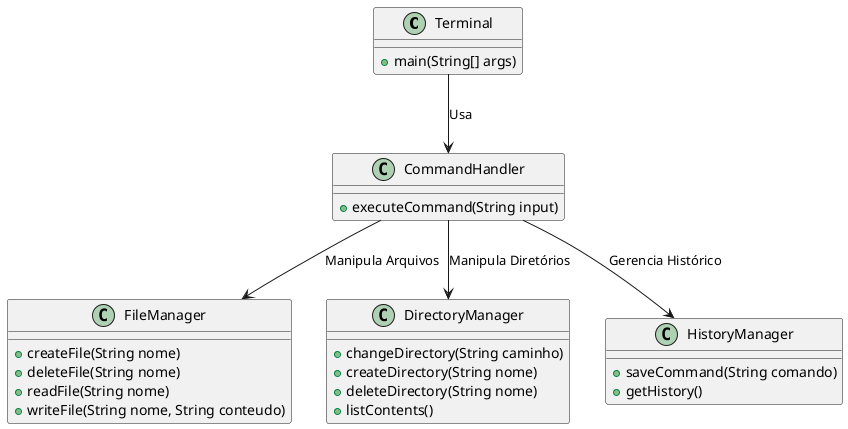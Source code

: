 @startuml diagrama
class Terminal {
    +main(String[] args)
}

class CommandHandler {
    +executeCommand(String input)
}

class FileManager {
    +createFile(String nome)
    +deleteFile(String nome)
    +readFile(String nome)
    +writeFile(String nome, String conteudo)
}

class DirectoryManager {
    +changeDirectory(String caminho)
    +createDirectory(String nome)
    +deleteDirectory(String nome)
    +listContents()
}

class HistoryManager {
    +saveCommand(String comando)
    +getHistory()
}

Terminal --> CommandHandler : "Usa"
CommandHandler --> FileManager : "Manipula Arquivos"
CommandHandler --> DirectoryManager : "Manipula Diretórios"
CommandHandler --> HistoryManager : "Gerencia Histórico"

@enduml
